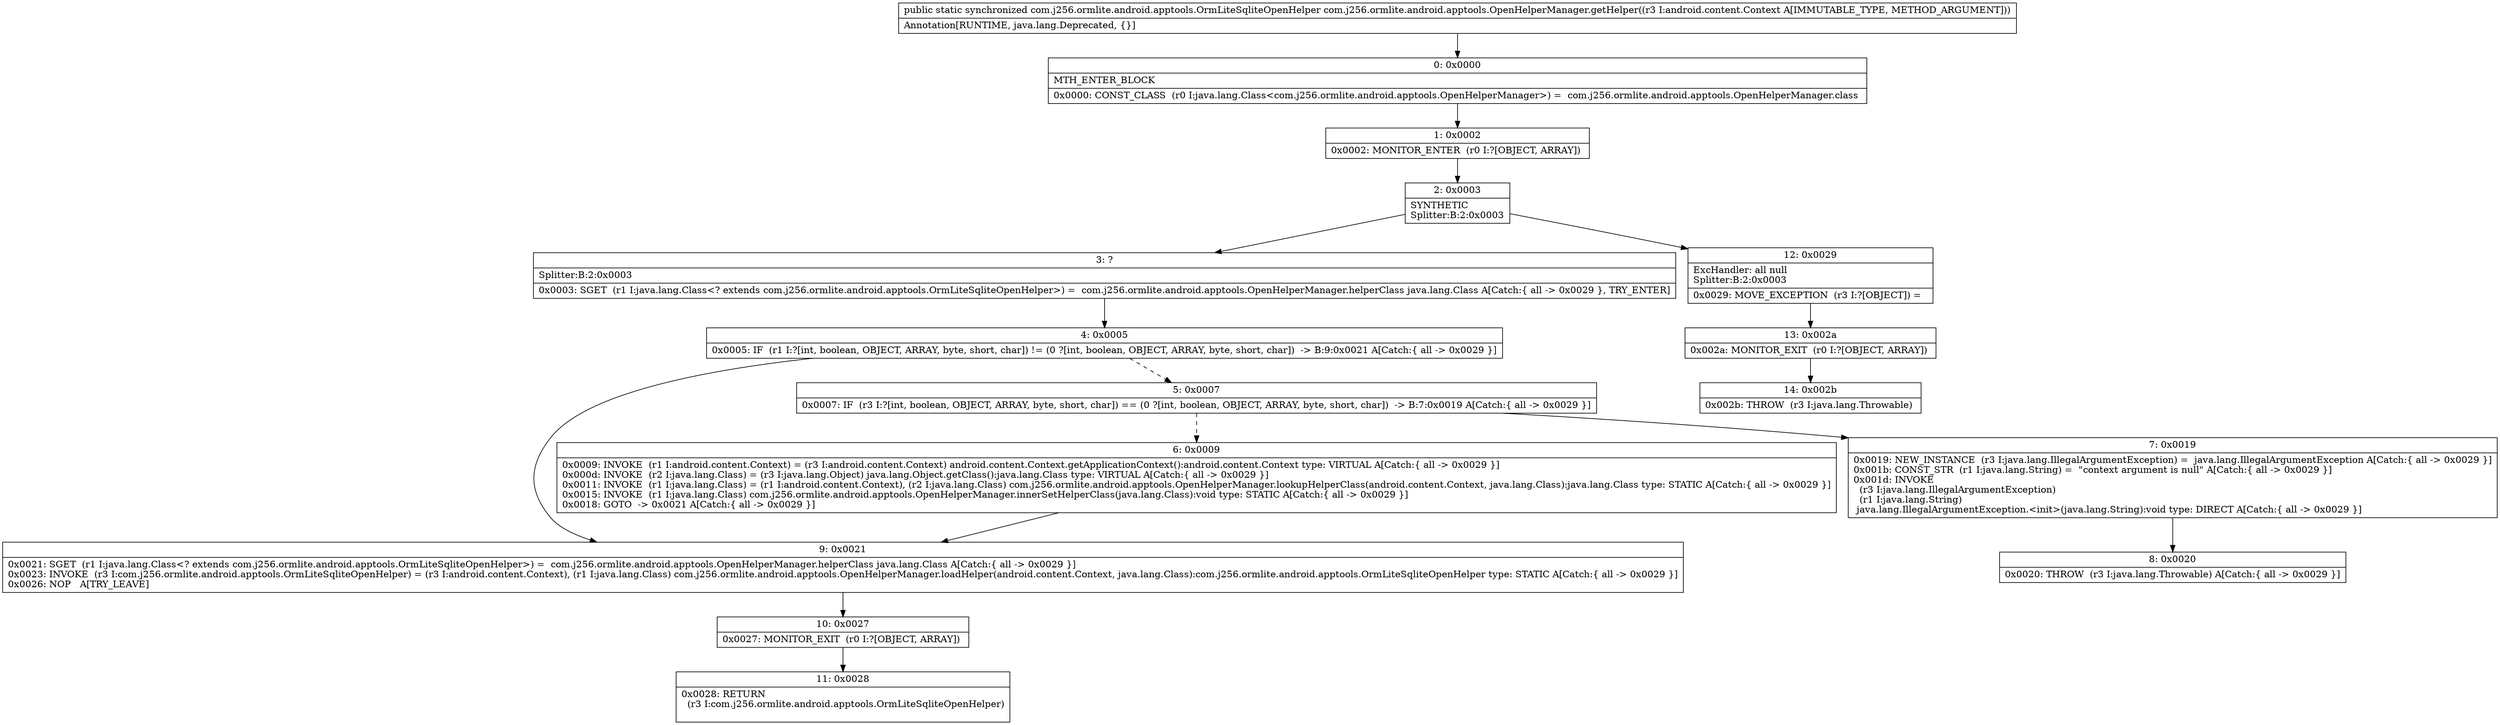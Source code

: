 digraph "CFG forcom.j256.ormlite.android.apptools.OpenHelperManager.getHelper(Landroid\/content\/Context;)Lcom\/j256\/ormlite\/android\/apptools\/OrmLiteSqliteOpenHelper;" {
Node_0 [shape=record,label="{0\:\ 0x0000|MTH_ENTER_BLOCK\l|0x0000: CONST_CLASS  (r0 I:java.lang.Class\<com.j256.ormlite.android.apptools.OpenHelperManager\>) =  com.j256.ormlite.android.apptools.OpenHelperManager.class \l}"];
Node_1 [shape=record,label="{1\:\ 0x0002|0x0002: MONITOR_ENTER  (r0 I:?[OBJECT, ARRAY]) \l}"];
Node_2 [shape=record,label="{2\:\ 0x0003|SYNTHETIC\lSplitter:B:2:0x0003\l}"];
Node_3 [shape=record,label="{3\:\ ?|Splitter:B:2:0x0003\l|0x0003: SGET  (r1 I:java.lang.Class\<? extends com.j256.ormlite.android.apptools.OrmLiteSqliteOpenHelper\>) =  com.j256.ormlite.android.apptools.OpenHelperManager.helperClass java.lang.Class A[Catch:\{ all \-\> 0x0029 \}, TRY_ENTER]\l}"];
Node_4 [shape=record,label="{4\:\ 0x0005|0x0005: IF  (r1 I:?[int, boolean, OBJECT, ARRAY, byte, short, char]) != (0 ?[int, boolean, OBJECT, ARRAY, byte, short, char])  \-\> B:9:0x0021 A[Catch:\{ all \-\> 0x0029 \}]\l}"];
Node_5 [shape=record,label="{5\:\ 0x0007|0x0007: IF  (r3 I:?[int, boolean, OBJECT, ARRAY, byte, short, char]) == (0 ?[int, boolean, OBJECT, ARRAY, byte, short, char])  \-\> B:7:0x0019 A[Catch:\{ all \-\> 0x0029 \}]\l}"];
Node_6 [shape=record,label="{6\:\ 0x0009|0x0009: INVOKE  (r1 I:android.content.Context) = (r3 I:android.content.Context) android.content.Context.getApplicationContext():android.content.Context type: VIRTUAL A[Catch:\{ all \-\> 0x0029 \}]\l0x000d: INVOKE  (r2 I:java.lang.Class) = (r3 I:java.lang.Object) java.lang.Object.getClass():java.lang.Class type: VIRTUAL A[Catch:\{ all \-\> 0x0029 \}]\l0x0011: INVOKE  (r1 I:java.lang.Class) = (r1 I:android.content.Context), (r2 I:java.lang.Class) com.j256.ormlite.android.apptools.OpenHelperManager.lookupHelperClass(android.content.Context, java.lang.Class):java.lang.Class type: STATIC A[Catch:\{ all \-\> 0x0029 \}]\l0x0015: INVOKE  (r1 I:java.lang.Class) com.j256.ormlite.android.apptools.OpenHelperManager.innerSetHelperClass(java.lang.Class):void type: STATIC A[Catch:\{ all \-\> 0x0029 \}]\l0x0018: GOTO  \-\> 0x0021 A[Catch:\{ all \-\> 0x0029 \}]\l}"];
Node_7 [shape=record,label="{7\:\ 0x0019|0x0019: NEW_INSTANCE  (r3 I:java.lang.IllegalArgumentException) =  java.lang.IllegalArgumentException A[Catch:\{ all \-\> 0x0029 \}]\l0x001b: CONST_STR  (r1 I:java.lang.String) =  \"context argument is null\" A[Catch:\{ all \-\> 0x0029 \}]\l0x001d: INVOKE  \l  (r3 I:java.lang.IllegalArgumentException)\l  (r1 I:java.lang.String)\l java.lang.IllegalArgumentException.\<init\>(java.lang.String):void type: DIRECT A[Catch:\{ all \-\> 0x0029 \}]\l}"];
Node_8 [shape=record,label="{8\:\ 0x0020|0x0020: THROW  (r3 I:java.lang.Throwable) A[Catch:\{ all \-\> 0x0029 \}]\l}"];
Node_9 [shape=record,label="{9\:\ 0x0021|0x0021: SGET  (r1 I:java.lang.Class\<? extends com.j256.ormlite.android.apptools.OrmLiteSqliteOpenHelper\>) =  com.j256.ormlite.android.apptools.OpenHelperManager.helperClass java.lang.Class A[Catch:\{ all \-\> 0x0029 \}]\l0x0023: INVOKE  (r3 I:com.j256.ormlite.android.apptools.OrmLiteSqliteOpenHelper) = (r3 I:android.content.Context), (r1 I:java.lang.Class) com.j256.ormlite.android.apptools.OpenHelperManager.loadHelper(android.content.Context, java.lang.Class):com.j256.ormlite.android.apptools.OrmLiteSqliteOpenHelper type: STATIC A[Catch:\{ all \-\> 0x0029 \}]\l0x0026: NOP   A[TRY_LEAVE]\l}"];
Node_10 [shape=record,label="{10\:\ 0x0027|0x0027: MONITOR_EXIT  (r0 I:?[OBJECT, ARRAY]) \l}"];
Node_11 [shape=record,label="{11\:\ 0x0028|0x0028: RETURN  \l  (r3 I:com.j256.ormlite.android.apptools.OrmLiteSqliteOpenHelper)\l \l}"];
Node_12 [shape=record,label="{12\:\ 0x0029|ExcHandler: all null\lSplitter:B:2:0x0003\l|0x0029: MOVE_EXCEPTION  (r3 I:?[OBJECT]) =  \l}"];
Node_13 [shape=record,label="{13\:\ 0x002a|0x002a: MONITOR_EXIT  (r0 I:?[OBJECT, ARRAY]) \l}"];
Node_14 [shape=record,label="{14\:\ 0x002b|0x002b: THROW  (r3 I:java.lang.Throwable) \l}"];
MethodNode[shape=record,label="{public static synchronized com.j256.ormlite.android.apptools.OrmLiteSqliteOpenHelper com.j256.ormlite.android.apptools.OpenHelperManager.getHelper((r3 I:android.content.Context A[IMMUTABLE_TYPE, METHOD_ARGUMENT]))  | Annotation[RUNTIME, java.lang.Deprecated, \{\}]\l}"];
MethodNode -> Node_0;
Node_0 -> Node_1;
Node_1 -> Node_2;
Node_2 -> Node_3;
Node_2 -> Node_12;
Node_3 -> Node_4;
Node_4 -> Node_5[style=dashed];
Node_4 -> Node_9;
Node_5 -> Node_6[style=dashed];
Node_5 -> Node_7;
Node_6 -> Node_9;
Node_7 -> Node_8;
Node_9 -> Node_10;
Node_10 -> Node_11;
Node_12 -> Node_13;
Node_13 -> Node_14;
}

